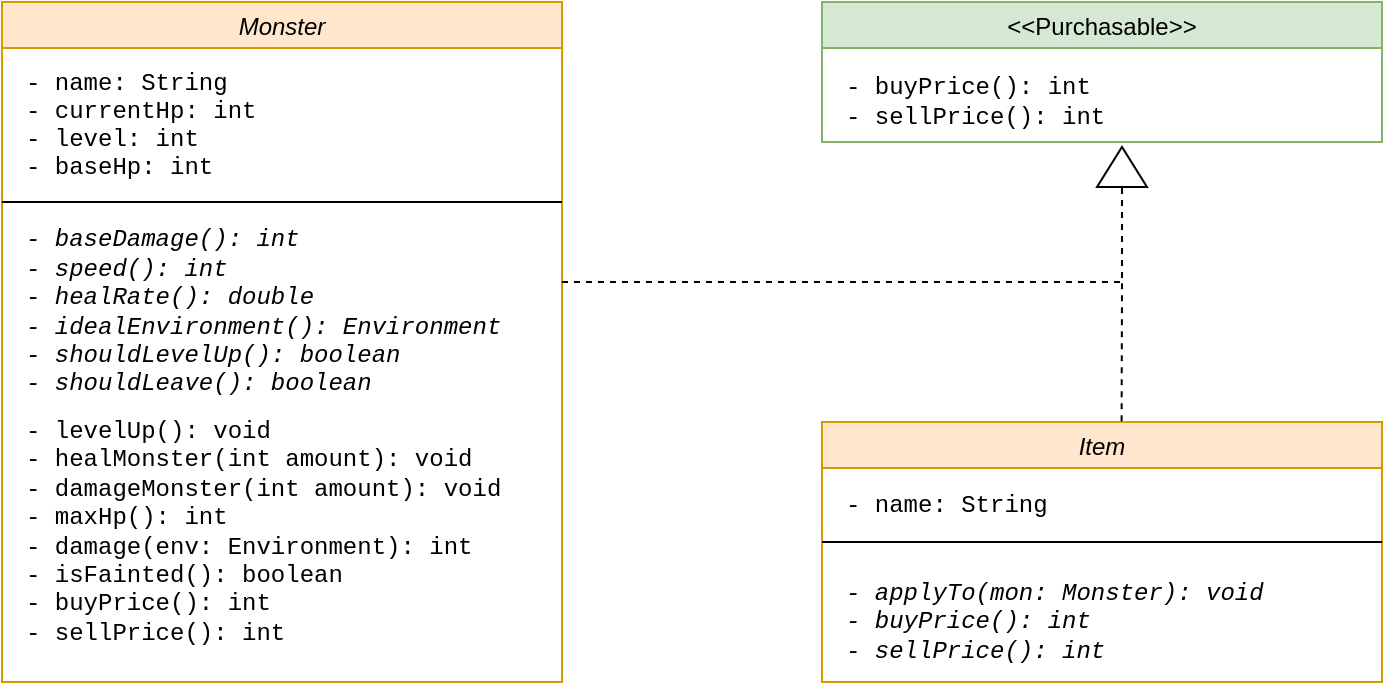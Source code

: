 <mxfile version="15.8.6"><diagram id="pFSYUsDLJ4QnkjCIc38w" name="Page-1"><mxGraphModel dx="1186" dy="616" grid="1" gridSize="10" guides="1" tooltips="1" connect="1" arrows="1" fold="1" page="1" pageScale="1" pageWidth="850" pageHeight="1100" background="#FFFFFF" math="0" shadow="0"><root><mxCell id="0"/><mxCell id="1" parent="0"/><mxCell id="HQpbe6BVlYGjpsLL3_IX-2" value="Monster" style="swimlane;fontStyle=2;fillColor=#ffe6cc;strokeColor=#d79b00;" vertex="1" parent="1"><mxGeometry x="40" y="60" width="280" height="340" as="geometry"/></mxCell><mxCell id="HQpbe6BVlYGjpsLL3_IX-4" value="- name: String&#10;- currentHp: int&#10;- level: int&#10;- baseHp: int   " style="text;strokeColor=none;fillColor=none;align=left;verticalAlign=middle;rounded=0;fontFamily=Courier New;" vertex="1" parent="HQpbe6BVlYGjpsLL3_IX-2"><mxGeometry x="10" y="30" width="130" height="60" as="geometry"/></mxCell><mxCell id="HQpbe6BVlYGjpsLL3_IX-7" value="&lt;i&gt;- baseDamage(): int&lt;br&gt;- speed(): int&lt;br&gt;- healRate(): double&lt;br&gt;- idealEnvironment(): Environment&lt;br&gt;- shouldLevelUp(): boolean&lt;br&gt;- shouldLeave(): boolean&lt;/i&gt;" style="text;strokeColor=none;fillColor=none;align=left;verticalAlign=middle;rounded=0;fontFamily=Courier New;html=1;" vertex="1" parent="HQpbe6BVlYGjpsLL3_IX-2"><mxGeometry x="10" y="100" width="250" height="110" as="geometry"/></mxCell><mxCell id="HQpbe6BVlYGjpsLL3_IX-8" value="&lt;div&gt;- levelUp(): void&lt;/div&gt;&lt;div&gt;- healMonster(int amount): void&lt;/div&gt;&lt;div&gt;- damageMonster(int amount): void&lt;/div&gt;&lt;div&gt;- maxHp(): int&lt;/div&gt;&lt;div&gt;- damage(env: Environment): int&lt;/div&gt;&lt;div&gt;- isFainted(): boolean&lt;/div&gt;&lt;div&gt;- buyPrice(): int&lt;/div&gt;&lt;div&gt;- sellPrice(): int&lt;/div&gt;" style="text;strokeColor=none;fillColor=none;align=left;verticalAlign=middle;rounded=0;fontFamily=Courier New;html=1;" vertex="1" parent="HQpbe6BVlYGjpsLL3_IX-2"><mxGeometry x="10" y="210" width="250" height="110" as="geometry"/></mxCell><mxCell id="HQpbe6BVlYGjpsLL3_IX-5" value="" style="endArrow=none;html=1;rounded=0;fontFamily=Courier New;" edge="1" parent="1"><mxGeometry width="50" height="50" relative="1" as="geometry"><mxPoint x="40" y="160" as="sourcePoint"/><mxPoint x="320" y="160" as="targetPoint"/></mxGeometry></mxCell><mxCell id="HQpbe6BVlYGjpsLL3_IX-9" value="Item" style="swimlane;fontStyle=2;fillColor=#ffe6cc;strokeColor=#d79b00;" vertex="1" parent="1"><mxGeometry x="450" y="270" width="280" height="130" as="geometry"/></mxCell><mxCell id="HQpbe6BVlYGjpsLL3_IX-10" value="- name: String" style="text;strokeColor=none;fillColor=none;align=left;verticalAlign=middle;rounded=0;fontFamily=Courier New;" vertex="1" parent="HQpbe6BVlYGjpsLL3_IX-9"><mxGeometry x="10" y="30" width="130" height="20" as="geometry"/></mxCell><mxCell id="HQpbe6BVlYGjpsLL3_IX-11" value="&lt;i&gt;- applyTo(mon: Monster): void&lt;br&gt;&lt;/i&gt;&lt;div&gt;&lt;i&gt;- buyPrice(): int&lt;/i&gt;&lt;/div&gt;&lt;div&gt;&lt;i&gt;- sellPrice(): int&lt;/i&gt;&lt;/div&gt;" style="text;strokeColor=none;fillColor=none;align=left;verticalAlign=middle;rounded=0;fontFamily=Courier New;html=1;" vertex="1" parent="HQpbe6BVlYGjpsLL3_IX-9"><mxGeometry x="10" y="70" width="250" height="60" as="geometry"/></mxCell><mxCell id="HQpbe6BVlYGjpsLL3_IX-13" value="" style="endArrow=none;html=1;rounded=0;fontFamily=Courier New;" edge="1" parent="HQpbe6BVlYGjpsLL3_IX-9"><mxGeometry width="50" height="50" relative="1" as="geometry"><mxPoint y="60" as="sourcePoint"/><mxPoint x="280" y="60" as="targetPoint"/></mxGeometry></mxCell><mxCell id="HQpbe6BVlYGjpsLL3_IX-15" value="&lt;&lt;Purchasable&gt;&gt;" style="swimlane;fontStyle=0;fillColor=#d5e8d4;strokeColor=#82b366;" vertex="1" parent="1"><mxGeometry x="450" y="60" width="280" height="70" as="geometry"/></mxCell><mxCell id="HQpbe6BVlYGjpsLL3_IX-17" value="&lt;span&gt;- buyPrice(): int&lt;/span&gt;&lt;br&gt;&lt;div&gt;&lt;span&gt;- sellPrice(): int&lt;/span&gt;&lt;/div&gt;" style="text;strokeColor=none;fillColor=none;align=left;verticalAlign=middle;rounded=0;fontFamily=Courier New;html=1;fontStyle=0" vertex="1" parent="HQpbe6BVlYGjpsLL3_IX-15"><mxGeometry x="10" y="30" width="250" height="40" as="geometry"/></mxCell><mxCell id="HQpbe6BVlYGjpsLL3_IX-20" value="" style="endArrow=none;dashed=1;html=1;rounded=0;fontFamily=Courier New;" edge="1" parent="1" target="HQpbe6BVlYGjpsLL3_IX-22"><mxGeometry width="50" height="50" relative="1" as="geometry"><mxPoint x="320" y="200" as="sourcePoint"/><mxPoint x="600" y="160" as="targetPoint"/><Array as="points"><mxPoint x="600" y="200"/></Array></mxGeometry></mxCell><mxCell id="HQpbe6BVlYGjpsLL3_IX-21" value="" style="endArrow=none;dashed=1;html=1;rounded=0;fontFamily=Courier New;exitX=0.535;exitY=-0.003;exitDx=0;exitDy=0;exitPerimeter=0;" edge="1" parent="1" source="HQpbe6BVlYGjpsLL3_IX-9"><mxGeometry width="50" height="50" relative="1" as="geometry"><mxPoint x="240" y="290" as="sourcePoint"/><mxPoint x="600" y="200" as="targetPoint"/></mxGeometry></mxCell><mxCell id="HQpbe6BVlYGjpsLL3_IX-22" value="" style="triangle;whiteSpace=wrap;html=1;fontFamily=Courier New;rotation=-90;" vertex="1" parent="1"><mxGeometry x="590" y="130" width="20" height="25" as="geometry"/></mxCell></root></mxGraphModel></diagram></mxfile>